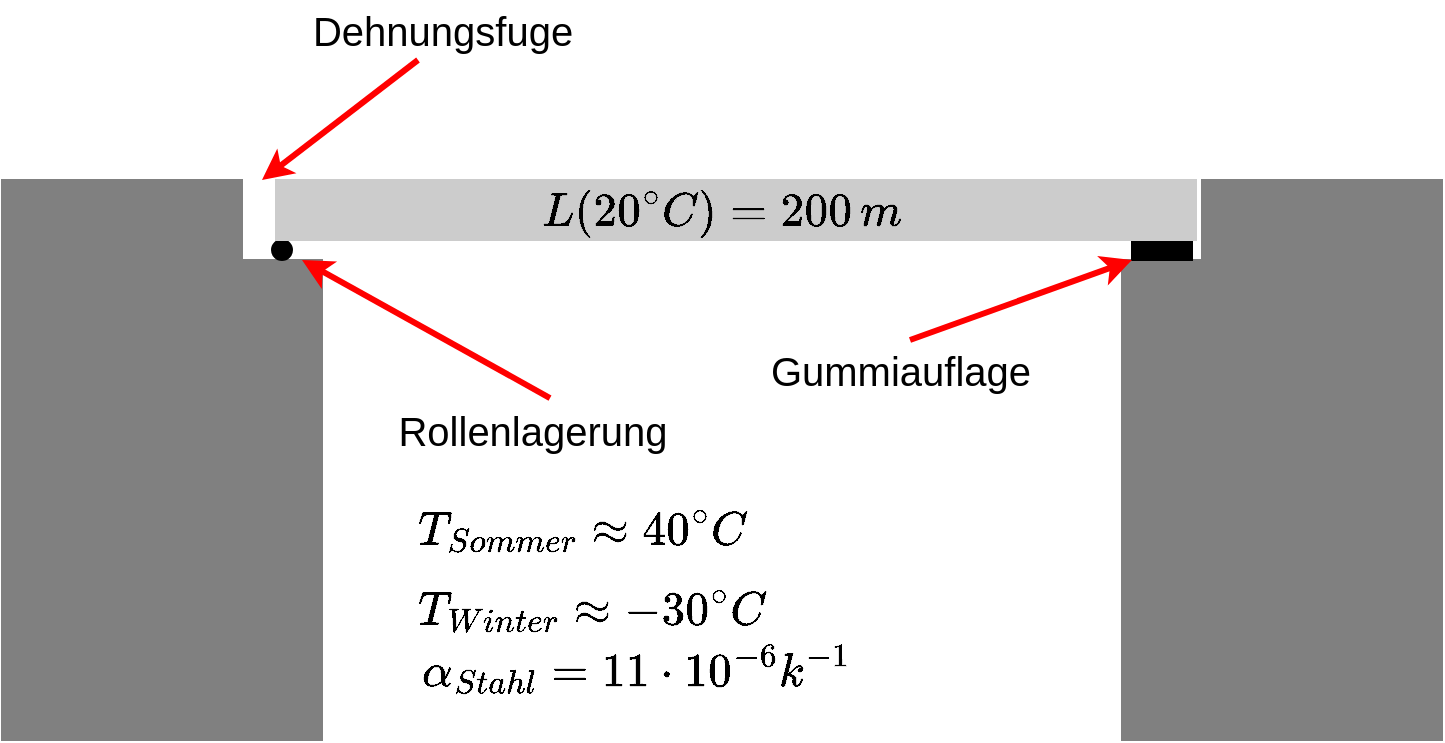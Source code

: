 <mxfile version="14.6.13" type="device"><diagram id="KZBjmKIV0FYDJJeD5BO9" name="Seite-1"><mxGraphModel dx="786" dy="515" grid="1" gridSize="10" guides="1" tooltips="1" connect="1" arrows="1" fold="1" page="1" pageScale="1" pageWidth="827" pageHeight="1169" math="1" shadow="0"><root><mxCell id="0"/><mxCell id="1" parent="0"/><mxCell id="EEouZxGvuqf1vwjEgLWZ-1" value="" style="rounded=0;whiteSpace=wrap;html=1;fontColor=#333333;fillColor=#808080;strokeColor=#808080;" vertex="1" parent="1"><mxGeometry x="40" y="120" width="120" height="280" as="geometry"/></mxCell><mxCell id="EEouZxGvuqf1vwjEgLWZ-2" value="" style="rounded=0;whiteSpace=wrap;html=1;fontColor=#333333;fillColor=#808080;strokeColor=#808080;" vertex="1" parent="1"><mxGeometry x="160" y="160" width="40" height="240" as="geometry"/></mxCell><mxCell id="EEouZxGvuqf1vwjEgLWZ-3" value="" style="rounded=0;whiteSpace=wrap;html=1;fontColor=#333333;fillColor=#808080;strokeColor=#808080;" vertex="1" parent="1"><mxGeometry x="640" y="120" width="120" height="280" as="geometry"/></mxCell><mxCell id="EEouZxGvuqf1vwjEgLWZ-4" value="" style="rounded=0;whiteSpace=wrap;html=1;fontColor=#333333;fillColor=#808080;strokeColor=#808080;" vertex="1" parent="1"><mxGeometry x="600" y="160" width="40" height="240" as="geometry"/></mxCell><mxCell id="EEouZxGvuqf1vwjEgLWZ-5" value="" style="rounded=0;whiteSpace=wrap;html=1;fontColor=#333333;fillColor=#000000;" vertex="1" parent="1"><mxGeometry x="605" y="150" width="30" height="10" as="geometry"/></mxCell><mxCell id="EEouZxGvuqf1vwjEgLWZ-6" value="" style="ellipse;whiteSpace=wrap;html=1;aspect=fixed;strokeColor=#000000;fillColor=#000000;" vertex="1" parent="1"><mxGeometry x="175" y="150" width="10" height="10" as="geometry"/></mxCell><mxCell id="EEouZxGvuqf1vwjEgLWZ-7" value="" style="rounded=0;whiteSpace=wrap;html=1;fillColor=#CCCCCC;strokeColor=#CCCCCC;" vertex="1" parent="1"><mxGeometry x="177" y="120" width="460" height="30" as="geometry"/></mxCell><mxCell id="EEouZxGvuqf1vwjEgLWZ-8" value="Dehnungsfuge" style="text;html=1;resizable=0;autosize=1;align=center;verticalAlign=middle;points=[];fillColor=none;strokeColor=none;rounded=0;fontSize=20;" vertex="1" parent="1"><mxGeometry x="185" y="30" width="150" height="30" as="geometry"/></mxCell><mxCell id="EEouZxGvuqf1vwjEgLWZ-9" value="" style="endArrow=classic;html=1;fontSize=20;exitX=0.42;exitY=1;exitDx=0;exitDy=0;exitPerimeter=0;strokeColor=#FF0000;strokeWidth=3;" edge="1" parent="1" source="EEouZxGvuqf1vwjEgLWZ-8"><mxGeometry width="50" height="50" relative="1" as="geometry"><mxPoint x="380" y="290" as="sourcePoint"/><mxPoint x="170" y="120" as="targetPoint"/></mxGeometry></mxCell><mxCell id="EEouZxGvuqf1vwjEgLWZ-10" value="Gummiauflage" style="text;html=1;resizable=0;autosize=1;align=center;verticalAlign=middle;points=[];fillColor=none;strokeColor=none;rounded=0;fontSize=20;" vertex="1" parent="1"><mxGeometry x="414" y="200" width="150" height="30" as="geometry"/></mxCell><mxCell id="EEouZxGvuqf1vwjEgLWZ-11" value="Rollenlagerung" style="text;html=1;resizable=0;autosize=1;align=center;verticalAlign=middle;points=[];fillColor=none;strokeColor=none;rounded=0;fontSize=20;" vertex="1" parent="1"><mxGeometry x="230" y="230" width="150" height="30" as="geometry"/></mxCell><mxCell id="EEouZxGvuqf1vwjEgLWZ-12" value="" style="endArrow=classic;html=1;fontSize=20;exitX=0.56;exitY=-0.033;exitDx=0;exitDy=0;exitPerimeter=0;strokeColor=#FF0000;strokeWidth=3;" edge="1" parent="1" source="EEouZxGvuqf1vwjEgLWZ-11"><mxGeometry width="50" height="50" relative="1" as="geometry"><mxPoint x="268" y="100" as="sourcePoint"/><mxPoint x="190" y="160" as="targetPoint"/></mxGeometry></mxCell><mxCell id="EEouZxGvuqf1vwjEgLWZ-13" value="" style="endArrow=classic;html=1;fontSize=20;exitX=0.56;exitY=-0.033;exitDx=0;exitDy=0;exitPerimeter=0;strokeColor=#FF0000;strokeWidth=3;entryX=0;entryY=1;entryDx=0;entryDy=0;" edge="1" parent="1" target="EEouZxGvuqf1vwjEgLWZ-5"><mxGeometry width="50" height="50" relative="1" as="geometry"><mxPoint x="494" y="200" as="sourcePoint"/><mxPoint x="370" y="130.99" as="targetPoint"/></mxGeometry></mxCell><mxCell id="EEouZxGvuqf1vwjEgLWZ-14" value="$$\alpha_{Stahl}=11\cdot 10^{-6} k^{-1}$$" style="text;html=1;resizable=0;autosize=1;align=center;verticalAlign=middle;points=[];fillColor=none;strokeColor=none;rounded=0;fontSize=20;" vertex="1" parent="1"><mxGeometry x="167" y="350" width="380" height="30" as="geometry"/></mxCell><mxCell id="EEouZxGvuqf1vwjEgLWZ-15" value="$$T_{Sommer} \approx 40 ^\circ C$$" style="text;html=1;resizable=0;autosize=1;align=center;verticalAlign=middle;points=[];fillColor=none;strokeColor=none;rounded=0;fontSize=20;" vertex="1" parent="1"><mxGeometry x="160" y="280" width="340" height="30" as="geometry"/></mxCell><mxCell id="EEouZxGvuqf1vwjEgLWZ-16" value="$$T_{Winter} \approx -30 ^\circ C$$" style="text;html=1;resizable=0;autosize=1;align=center;verticalAlign=middle;points=[];fillColor=none;strokeColor=none;rounded=0;fontSize=20;" vertex="1" parent="1"><mxGeometry x="170" y="320" width="330" height="30" as="geometry"/></mxCell><mxCell id="EEouZxGvuqf1vwjEgLWZ-17" value="$$L(20^\circ C) = 200 \, m $$" style="text;html=1;resizable=0;autosize=1;align=center;verticalAlign=middle;points=[];fillColor=none;strokeColor=none;rounded=0;fontSize=20;" vertex="1" parent="1"><mxGeometry x="265" y="121" width="270" height="30" as="geometry"/></mxCell></root></mxGraphModel></diagram></mxfile>